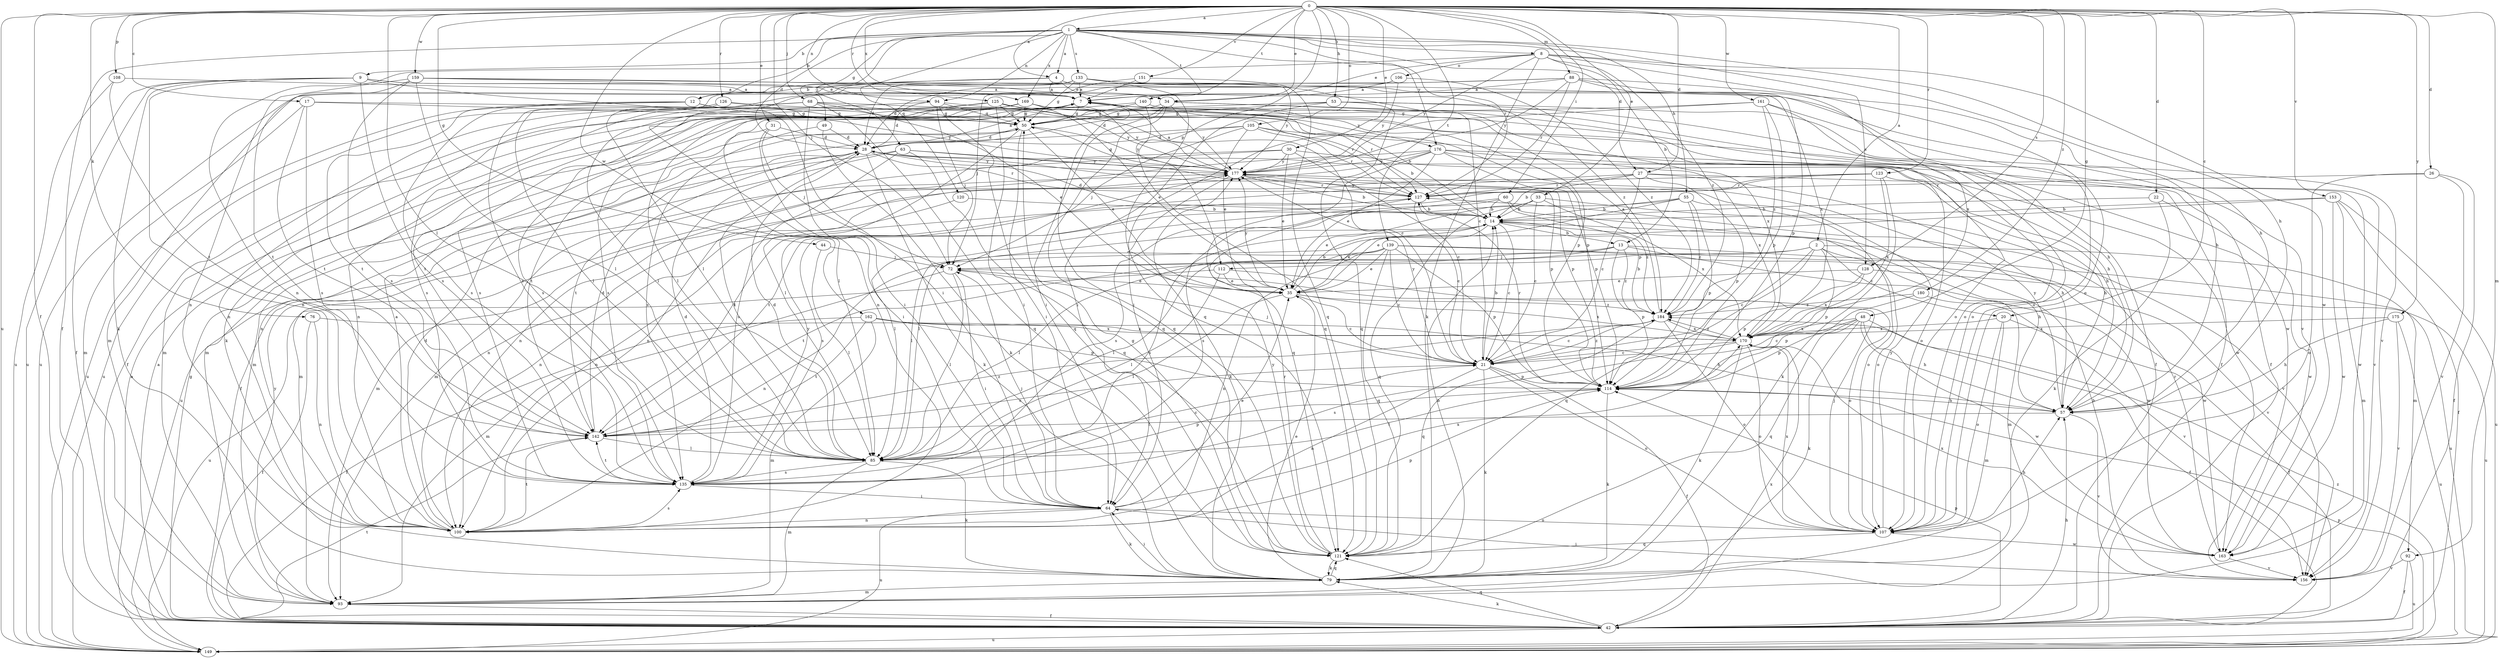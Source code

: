 strict digraph  {
0;
1;
2;
4;
7;
8;
9;
12;
13;
14;
17;
20;
21;
22;
26;
27;
28;
30;
31;
33;
34;
35;
42;
44;
48;
49;
50;
53;
55;
57;
60;
63;
64;
68;
72;
76;
79;
85;
88;
92;
93;
94;
100;
105;
106;
107;
108;
112;
114;
120;
121;
123;
125;
126;
127;
128;
133;
135;
139;
140;
142;
149;
151;
153;
156;
159;
161;
162;
163;
169;
170;
175;
176;
177;
180;
184;
0 -> 1  [label=a];
0 -> 2  [label=a];
0 -> 4  [label=a];
0 -> 17  [label=c];
0 -> 20  [label=c];
0 -> 22  [label=d];
0 -> 26  [label=d];
0 -> 27  [label=d];
0 -> 30  [label=e];
0 -> 31  [label=e];
0 -> 33  [label=e];
0 -> 34  [label=e];
0 -> 42  [label=f];
0 -> 44  [label=g];
0 -> 48  [label=g];
0 -> 53  [label=h];
0 -> 60  [label=i];
0 -> 68  [label=j];
0 -> 72  [label=j];
0 -> 76  [label=k];
0 -> 85  [label=l];
0 -> 88  [label=m];
0 -> 92  [label=m];
0 -> 94  [label=n];
0 -> 105  [label=o];
0 -> 108  [label=p];
0 -> 112  [label=p];
0 -> 123  [label=r];
0 -> 125  [label=r];
0 -> 126  [label=r];
0 -> 128  [label=s];
0 -> 139  [label=t];
0 -> 140  [label=t];
0 -> 149  [label=u];
0 -> 151  [label=v];
0 -> 153  [label=v];
0 -> 159  [label=w];
0 -> 161  [label=w];
0 -> 162  [label=w];
0 -> 169  [label=x];
0 -> 175  [label=y];
0 -> 180  [label=z];
1 -> 4  [label=a];
1 -> 8  [label=b];
1 -> 9  [label=b];
1 -> 12  [label=b];
1 -> 27  [label=d];
1 -> 28  [label=d];
1 -> 42  [label=f];
1 -> 49  [label=g];
1 -> 55  [label=h];
1 -> 57  [label=h];
1 -> 63  [label=i];
1 -> 94  [label=n];
1 -> 120  [label=q];
1 -> 127  [label=r];
1 -> 128  [label=s];
1 -> 133  [label=s];
1 -> 140  [label=t];
1 -> 169  [label=x];
1 -> 176  [label=y];
2 -> 20  [label=c];
2 -> 21  [label=c];
2 -> 92  [label=m];
2 -> 93  [label=m];
2 -> 112  [label=p];
2 -> 114  [label=p];
2 -> 121  [label=q];
2 -> 142  [label=t];
4 -> 7  [label=a];
4 -> 12  [label=b];
4 -> 34  [label=e];
4 -> 93  [label=m];
4 -> 156  [label=v];
7 -> 50  [label=g];
7 -> 57  [label=h];
7 -> 121  [label=q];
7 -> 135  [label=s];
7 -> 176  [label=y];
8 -> 13  [label=b];
8 -> 34  [label=e];
8 -> 57  [label=h];
8 -> 79  [label=k];
8 -> 100  [label=n];
8 -> 106  [label=o];
8 -> 107  [label=o];
8 -> 163  [label=w];
8 -> 177  [label=y];
8 -> 184  [label=z];
9 -> 7  [label=a];
9 -> 34  [label=e];
9 -> 42  [label=f];
9 -> 64  [label=i];
9 -> 79  [label=k];
9 -> 100  [label=n];
9 -> 135  [label=s];
9 -> 149  [label=u];
12 -> 50  [label=g];
12 -> 135  [label=s];
12 -> 142  [label=t];
12 -> 149  [label=u];
12 -> 177  [label=y];
13 -> 72  [label=j];
13 -> 85  [label=l];
13 -> 100  [label=n];
13 -> 114  [label=p];
13 -> 149  [label=u];
13 -> 163  [label=w];
13 -> 184  [label=z];
14 -> 13  [label=b];
14 -> 21  [label=c];
14 -> 28  [label=d];
14 -> 35  [label=e];
14 -> 57  [label=h];
14 -> 85  [label=l];
14 -> 135  [label=s];
17 -> 21  [label=c];
17 -> 50  [label=g];
17 -> 93  [label=m];
17 -> 135  [label=s];
17 -> 142  [label=t];
20 -> 42  [label=f];
20 -> 93  [label=m];
20 -> 107  [label=o];
20 -> 170  [label=x];
21 -> 14  [label=b];
21 -> 42  [label=f];
21 -> 72  [label=j];
21 -> 79  [label=k];
21 -> 100  [label=n];
21 -> 107  [label=o];
21 -> 114  [label=p];
21 -> 177  [label=y];
21 -> 184  [label=z];
22 -> 14  [label=b];
22 -> 79  [label=k];
22 -> 163  [label=w];
26 -> 42  [label=f];
26 -> 107  [label=o];
26 -> 127  [label=r];
26 -> 156  [label=v];
27 -> 14  [label=b];
27 -> 21  [label=c];
27 -> 57  [label=h];
27 -> 114  [label=p];
27 -> 127  [label=r];
27 -> 142  [label=t];
27 -> 163  [label=w];
28 -> 7  [label=a];
28 -> 57  [label=h];
28 -> 79  [label=k];
28 -> 85  [label=l];
28 -> 114  [label=p];
28 -> 127  [label=r];
28 -> 142  [label=t];
28 -> 177  [label=y];
30 -> 21  [label=c];
30 -> 35  [label=e];
30 -> 93  [label=m];
30 -> 100  [label=n];
30 -> 156  [label=v];
30 -> 177  [label=y];
31 -> 28  [label=d];
31 -> 64  [label=i];
31 -> 72  [label=j];
31 -> 142  [label=t];
33 -> 14  [label=b];
33 -> 21  [label=c];
33 -> 35  [label=e];
33 -> 121  [label=q];
33 -> 156  [label=v];
33 -> 170  [label=x];
34 -> 28  [label=d];
34 -> 50  [label=g];
34 -> 64  [label=i];
34 -> 107  [label=o];
34 -> 121  [label=q];
34 -> 170  [label=x];
34 -> 177  [label=y];
35 -> 14  [label=b];
35 -> 21  [label=c];
35 -> 85  [label=l];
35 -> 170  [label=x];
35 -> 177  [label=y];
35 -> 184  [label=z];
42 -> 7  [label=a];
42 -> 50  [label=g];
42 -> 57  [label=h];
42 -> 79  [label=k];
42 -> 114  [label=p];
42 -> 121  [label=q];
42 -> 142  [label=t];
42 -> 149  [label=u];
42 -> 170  [label=x];
44 -> 72  [label=j];
44 -> 85  [label=l];
48 -> 21  [label=c];
48 -> 42  [label=f];
48 -> 57  [label=h];
48 -> 79  [label=k];
48 -> 114  [label=p];
48 -> 121  [label=q];
48 -> 163  [label=w];
48 -> 170  [label=x];
49 -> 28  [label=d];
49 -> 79  [label=k];
49 -> 135  [label=s];
50 -> 28  [label=d];
50 -> 35  [label=e];
50 -> 64  [label=i];
50 -> 85  [label=l];
50 -> 93  [label=m];
50 -> 177  [label=y];
53 -> 42  [label=f];
53 -> 50  [label=g];
53 -> 64  [label=i];
53 -> 85  [label=l];
53 -> 121  [label=q];
53 -> 156  [label=v];
55 -> 14  [label=b];
55 -> 35  [label=e];
55 -> 107  [label=o];
55 -> 114  [label=p];
55 -> 135  [label=s];
55 -> 184  [label=z];
57 -> 142  [label=t];
57 -> 156  [label=v];
57 -> 177  [label=y];
60 -> 14  [label=b];
60 -> 85  [label=l];
60 -> 107  [label=o];
60 -> 135  [label=s];
60 -> 184  [label=z];
63 -> 42  [label=f];
63 -> 114  [label=p];
63 -> 121  [label=q];
63 -> 135  [label=s];
63 -> 149  [label=u];
63 -> 177  [label=y];
64 -> 35  [label=e];
64 -> 72  [label=j];
64 -> 79  [label=k];
64 -> 100  [label=n];
64 -> 107  [label=o];
64 -> 149  [label=u];
64 -> 170  [label=x];
68 -> 35  [label=e];
68 -> 50  [label=g];
68 -> 64  [label=i];
68 -> 93  [label=m];
68 -> 100  [label=n];
68 -> 121  [label=q];
68 -> 127  [label=r];
68 -> 135  [label=s];
72 -> 35  [label=e];
72 -> 64  [label=i];
72 -> 85  [label=l];
72 -> 93  [label=m];
76 -> 42  [label=f];
76 -> 100  [label=n];
76 -> 170  [label=x];
79 -> 14  [label=b];
79 -> 35  [label=e];
79 -> 64  [label=i];
79 -> 93  [label=m];
79 -> 121  [label=q];
85 -> 21  [label=c];
85 -> 28  [label=d];
85 -> 79  [label=k];
85 -> 93  [label=m];
85 -> 114  [label=p];
85 -> 135  [label=s];
88 -> 7  [label=a];
88 -> 57  [label=h];
88 -> 85  [label=l];
88 -> 100  [label=n];
88 -> 114  [label=p];
88 -> 127  [label=r];
88 -> 170  [label=x];
88 -> 177  [label=y];
92 -> 42  [label=f];
92 -> 149  [label=u];
92 -> 156  [label=v];
93 -> 42  [label=f];
93 -> 177  [label=y];
94 -> 28  [label=d];
94 -> 50  [label=g];
94 -> 72  [label=j];
94 -> 85  [label=l];
94 -> 114  [label=p];
94 -> 121  [label=q];
100 -> 7  [label=a];
100 -> 28  [label=d];
100 -> 114  [label=p];
100 -> 135  [label=s];
100 -> 142  [label=t];
105 -> 14  [label=b];
105 -> 28  [label=d];
105 -> 35  [label=e];
105 -> 57  [label=h];
105 -> 72  [label=j];
105 -> 100  [label=n];
105 -> 127  [label=r];
106 -> 7  [label=a];
106 -> 28  [label=d];
106 -> 177  [label=y];
106 -> 184  [label=z];
107 -> 57  [label=h];
107 -> 72  [label=j];
107 -> 121  [label=q];
107 -> 163  [label=w];
107 -> 170  [label=x];
107 -> 177  [label=y];
108 -> 7  [label=a];
108 -> 142  [label=t];
108 -> 149  [label=u];
112 -> 35  [label=e];
112 -> 85  [label=l];
112 -> 107  [label=o];
112 -> 149  [label=u];
114 -> 57  [label=h];
114 -> 79  [label=k];
114 -> 85  [label=l];
114 -> 127  [label=r];
120 -> 14  [label=b];
120 -> 100  [label=n];
121 -> 50  [label=g];
121 -> 79  [label=k];
121 -> 127  [label=r];
121 -> 177  [label=y];
123 -> 57  [label=h];
123 -> 79  [label=k];
123 -> 93  [label=m];
123 -> 127  [label=r];
123 -> 142  [label=t];
123 -> 170  [label=x];
125 -> 50  [label=g];
125 -> 64  [label=i];
125 -> 79  [label=k];
125 -> 100  [label=n];
125 -> 107  [label=o];
125 -> 127  [label=r];
125 -> 135  [label=s];
125 -> 177  [label=y];
126 -> 50  [label=g];
126 -> 85  [label=l];
126 -> 149  [label=u];
126 -> 163  [label=w];
127 -> 14  [label=b];
127 -> 21  [label=c];
127 -> 100  [label=n];
127 -> 135  [label=s];
127 -> 177  [label=y];
128 -> 35  [label=e];
128 -> 114  [label=p];
128 -> 149  [label=u];
128 -> 170  [label=x];
133 -> 7  [label=a];
133 -> 21  [label=c];
133 -> 28  [label=d];
133 -> 50  [label=g];
133 -> 107  [label=o];
133 -> 121  [label=q];
133 -> 135  [label=s];
133 -> 149  [label=u];
133 -> 177  [label=y];
135 -> 28  [label=d];
135 -> 64  [label=i];
135 -> 142  [label=t];
135 -> 177  [label=y];
139 -> 21  [label=c];
139 -> 35  [label=e];
139 -> 72  [label=j];
139 -> 85  [label=l];
139 -> 100  [label=n];
139 -> 114  [label=p];
139 -> 121  [label=q];
139 -> 156  [label=v];
139 -> 163  [label=w];
140 -> 42  [label=f];
140 -> 50  [label=g];
140 -> 93  [label=m];
140 -> 121  [label=q];
142 -> 21  [label=c];
142 -> 28  [label=d];
142 -> 85  [label=l];
142 -> 184  [label=z];
149 -> 7  [label=a];
149 -> 114  [label=p];
149 -> 184  [label=z];
151 -> 7  [label=a];
151 -> 72  [label=j];
151 -> 121  [label=q];
153 -> 14  [label=b];
153 -> 42  [label=f];
153 -> 85  [label=l];
153 -> 93  [label=m];
153 -> 149  [label=u];
153 -> 163  [label=w];
156 -> 14  [label=b];
156 -> 64  [label=i];
159 -> 7  [label=a];
159 -> 85  [label=l];
159 -> 100  [label=n];
159 -> 135  [label=s];
159 -> 142  [label=t];
159 -> 170  [label=x];
159 -> 184  [label=z];
161 -> 42  [label=f];
161 -> 50  [label=g];
161 -> 64  [label=i];
161 -> 107  [label=o];
161 -> 114  [label=p];
161 -> 184  [label=z];
162 -> 42  [label=f];
162 -> 57  [label=h];
162 -> 93  [label=m];
162 -> 114  [label=p];
162 -> 142  [label=t];
162 -> 170  [label=x];
163 -> 127  [label=r];
163 -> 156  [label=v];
163 -> 170  [label=x];
169 -> 14  [label=b];
169 -> 35  [label=e];
169 -> 42  [label=f];
169 -> 50  [label=g];
169 -> 85  [label=l];
169 -> 114  [label=p];
169 -> 135  [label=s];
169 -> 142  [label=t];
169 -> 177  [label=y];
170 -> 21  [label=c];
170 -> 79  [label=k];
170 -> 107  [label=o];
170 -> 135  [label=s];
170 -> 184  [label=z];
175 -> 57  [label=h];
175 -> 149  [label=u];
175 -> 156  [label=v];
175 -> 170  [label=x];
176 -> 35  [label=e];
176 -> 93  [label=m];
176 -> 100  [label=n];
176 -> 107  [label=o];
176 -> 114  [label=p];
176 -> 121  [label=q];
176 -> 163  [label=w];
176 -> 170  [label=x];
176 -> 177  [label=y];
177 -> 7  [label=a];
177 -> 14  [label=b];
177 -> 50  [label=g];
177 -> 79  [label=k];
177 -> 100  [label=n];
177 -> 127  [label=r];
180 -> 114  [label=p];
180 -> 156  [label=v];
180 -> 184  [label=z];
184 -> 7  [label=a];
184 -> 14  [label=b];
184 -> 21  [label=c];
184 -> 107  [label=o];
184 -> 121  [label=q];
184 -> 170  [label=x];
}
